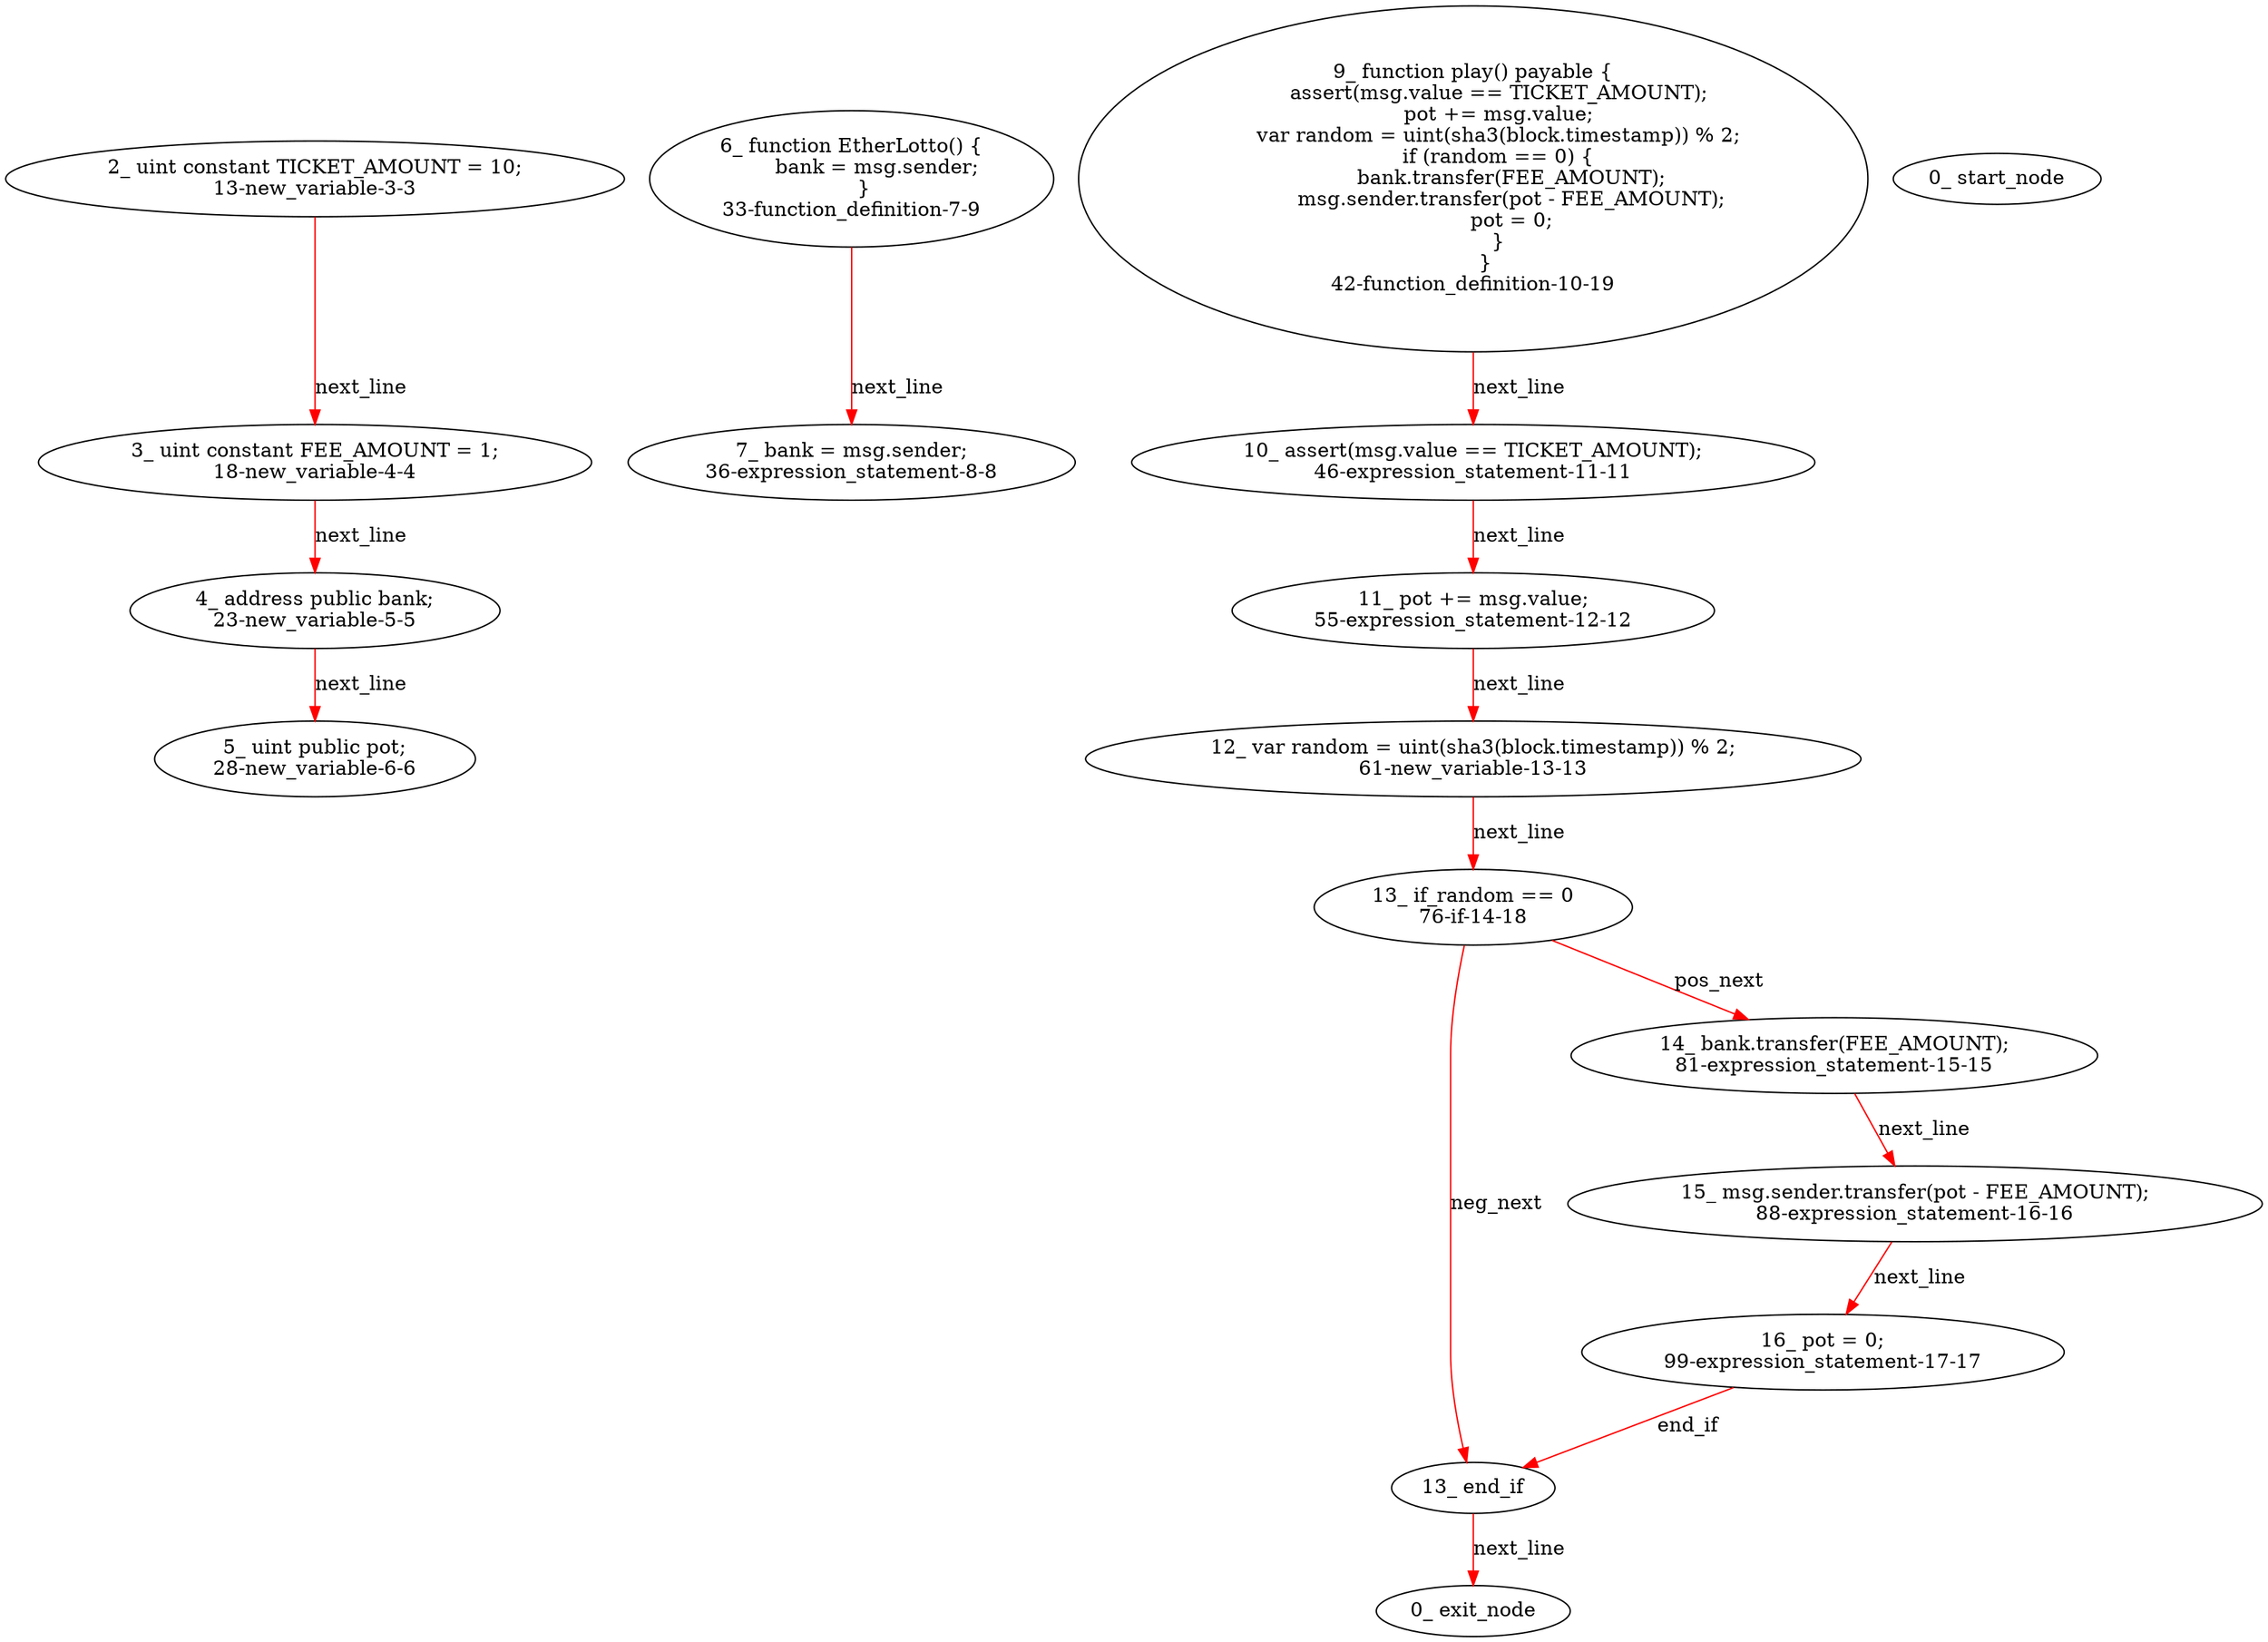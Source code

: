 digraph  {
13 [label="2_ uint constant TICKET_AMOUNT = 10;\n13-new_variable-3-3", method="", type_label=new_variable];
18 [label="3_ uint constant FEE_AMOUNT = 1;\n18-new_variable-4-4", method="", type_label=new_variable];
23 [label="4_ address public bank;\n23-new_variable-5-5", method="", type_label=new_variable];
28 [label="5_ uint public pot;\n28-new_variable-6-6", method="", type_label=new_variable];
33 [label="6_ function EtherLotto() {\n        bank = msg.sender;\n    }\n33-function_definition-7-9", method="EtherLotto()", type_label=function_definition];
36 [label="7_ bank = msg.sender;\n36-expression_statement-8-8", method="EtherLotto()", type_label=expression_statement];
42 [label="9_ function play() payable {\n        assert(msg.value == TICKET_AMOUNT);\n        pot += msg.value;\n        var random = uint(sha3(block.timestamp)) % 2;\n        if (random == 0) {\n            bank.transfer(FEE_AMOUNT);\n            msg.sender.transfer(pot - FEE_AMOUNT);\n            pot = 0;\n        }\n    }\n42-function_definition-10-19", method="play()", type_label=function_definition];
46 [label="10_ assert(msg.value == TICKET_AMOUNT);\n46-expression_statement-11-11", method="play()", type_label=expression_statement];
55 [label="11_ pot += msg.value;\n55-expression_statement-12-12", method="play()", type_label=expression_statement];
61 [label="12_ var random = uint(sha3(block.timestamp)) % 2;\n61-new_variable-13-13", method="play()", type_label=new_variable];
76 [label="13_ if_random == 0\n76-if-14-18", method="play()", type_label=if];
174 [label="13_ end_if", method="play()", type_label=end_if];
81 [label="14_ bank.transfer(FEE_AMOUNT);\n81-expression_statement-15-15", method="play()", type_label=expression_statement];
88 [label="15_ msg.sender.transfer(pot - FEE_AMOUNT);\n88-expression_statement-16-16", method="play()", type_label=expression_statement];
99 [label="16_ pot = 0;\n99-expression_statement-17-17", method="play()", type_label=expression_statement];
1 [label="0_ start_node", method="", type_label=start];
2 [label="0_ exit_node", method="", type_label=exit];
13 -> 18  [color=red, controlflow_type=next_line, edge_type=CFG_edge, key=0, label=next_line];
18 -> 23  [color=red, controlflow_type=next_line, edge_type=CFG_edge, key=0, label=next_line];
23 -> 28  [color=red, controlflow_type=next_line, edge_type=CFG_edge, key=0, label=next_line];
33 -> 36  [color=red, controlflow_type=next_line, edge_type=CFG_edge, key=0, label=next_line];
42 -> 46  [color=red, controlflow_type=next_line, edge_type=CFG_edge, key=0, label=next_line];
46 -> 55  [color=red, controlflow_type=next_line, edge_type=CFG_edge, key=0, label=next_line];
55 -> 61  [color=red, controlflow_type=next_line, edge_type=CFG_edge, key=0, label=next_line];
61 -> 76  [color=red, controlflow_type=next_line, edge_type=CFG_edge, key=0, label=next_line];
76 -> 81  [color=red, controlflow_type=pos_next, edge_type=CFG_edge, key=0, label=pos_next];
76 -> 174  [color=red, controlflow_type=neg_next, edge_type=CFG_edge, key=0, label=neg_next];
174 -> 2  [color=red, controlflow_type=next_line, edge_type=CFG_edge, key=0, label=next_line];
81 -> 88  [color=red, controlflow_type=next_line, edge_type=CFG_edge, key=0, label=next_line];
88 -> 99  [color=red, controlflow_type=next_line, edge_type=CFG_edge, key=0, label=next_line];
99 -> 174  [color=red, controlflow_type=end_if, edge_type=CFG_edge, key=0, label=end_if];
}
